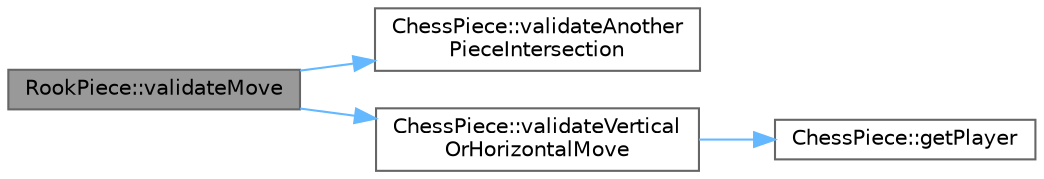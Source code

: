 digraph "RookPiece::validateMove"
{
 // LATEX_PDF_SIZE
  bgcolor="transparent";
  edge [fontname=Helvetica,fontsize=10,labelfontname=Helvetica,labelfontsize=10];
  node [fontname=Helvetica,fontsize=10,shape=box,height=0.2,width=0.4];
  rankdir="LR";
  Node1 [id="Node000001",label="RookPiece::validateMove",height=0.2,width=0.4,color="gray40", fillcolor="grey60", style="filled", fontcolor="black",tooltip="Validates the move of the rook piece to the specified position."];
  Node1 -> Node2 [id="edge4_Node000001_Node000002",color="steelblue1",style="solid",tooltip=" "];
  Node2 [id="Node000002",label="ChessPiece::validateAnother\lPieceIntersection",height=0.2,width=0.4,color="grey40", fillcolor="white", style="filled",URL="$class_chess_piece.html#a93b460de9600b44d35168e4180cc6288",tooltip="Validates the intersection with another chess piece for the chess piece."];
  Node1 -> Node3 [id="edge5_Node000001_Node000003",color="steelblue1",style="solid",tooltip=" "];
  Node3 [id="Node000003",label="ChessPiece::validateVertical\lOrHorizontalMove",height=0.2,width=0.4,color="grey40", fillcolor="white", style="filled",URL="$class_chess_piece.html#adf77f2c7208baf41bfd6417692f973ee",tooltip="Validates a vertical or horizontal move for the chess piece."];
  Node3 -> Node4 [id="edge6_Node000003_Node000004",color="steelblue1",style="solid",tooltip=" "];
  Node4 [id="Node000004",label="ChessPiece::getPlayer",height=0.2,width=0.4,color="grey40", fillcolor="white", style="filled",URL="$class_chess_piece.html#aa449c4e3dd08c3f3aa08309a6bf59062",tooltip="Gets the player to whom the chess piece belongs."];
}
